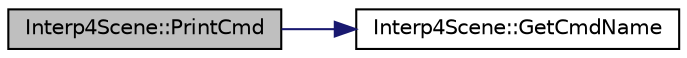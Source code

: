 digraph "Interp4Scene::PrintCmd"
{
  edge [fontname="Helvetica",fontsize="10",labelfontname="Helvetica",labelfontsize="10"];
  node [fontname="Helvetica",fontsize="10",shape=record];
  rankdir="LR";
  Node1 [label="Interp4Scene::PrintCmd",height=0.2,width=0.4,color="black", fillcolor="grey75", style="filled", fontcolor="black"];
  Node1 -> Node2 [color="midnightblue",fontsize="10",style="solid",fontname="Helvetica"];
  Node2 [label="Interp4Scene::GetCmdName",height=0.2,width=0.4,color="black", fillcolor="white", style="filled",URL="$class_interp4_scene.html#ab015d15e966c449b20a8f2b681ddd893",tooltip="Zwraca nazwę komendy. "];
}

